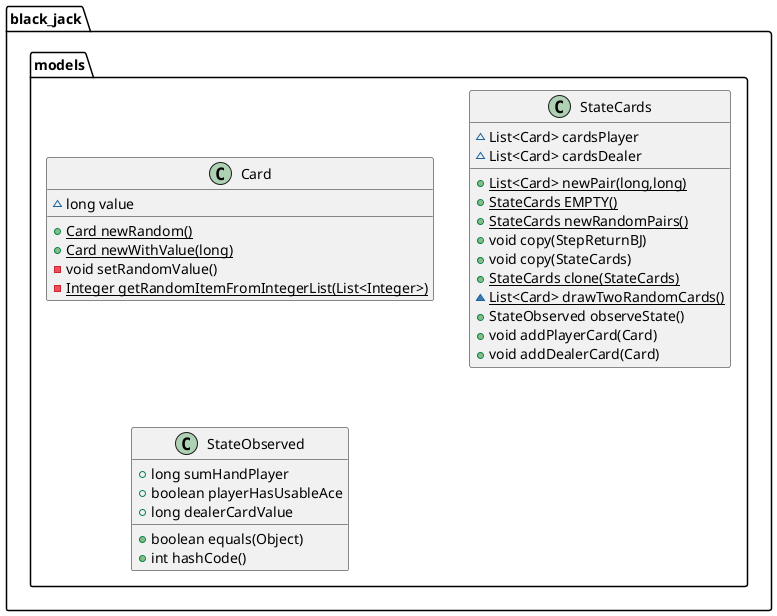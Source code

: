 @startuml
class black_jack.models.Card {
~ long value
+ {static} Card newRandom()
+ {static} Card newWithValue(long)
- void setRandomValue()
- {static} Integer getRandomItemFromIntegerList(List<Integer>)
}
class black_jack.models.StateCards {
~ List<Card> cardsPlayer
~ List<Card> cardsDealer
+ {static} List<Card> newPair(long,long)
+ {static} StateCards EMPTY()
+ {static} StateCards newRandomPairs()
+ void copy(StepReturnBJ)
+ void copy(StateCards)
+ {static} StateCards clone(StateCards)
~ {static} List<Card> drawTwoRandomCards()
+ StateObserved observeState()
+ void addPlayerCard(Card)
+ void addDealerCard(Card)
}
class black_jack.models.StateObserved {
+ long sumHandPlayer
+ boolean playerHasUsableAce
+ long dealerCardValue
+ boolean equals(Object)
+ int hashCode()
}
@enduml